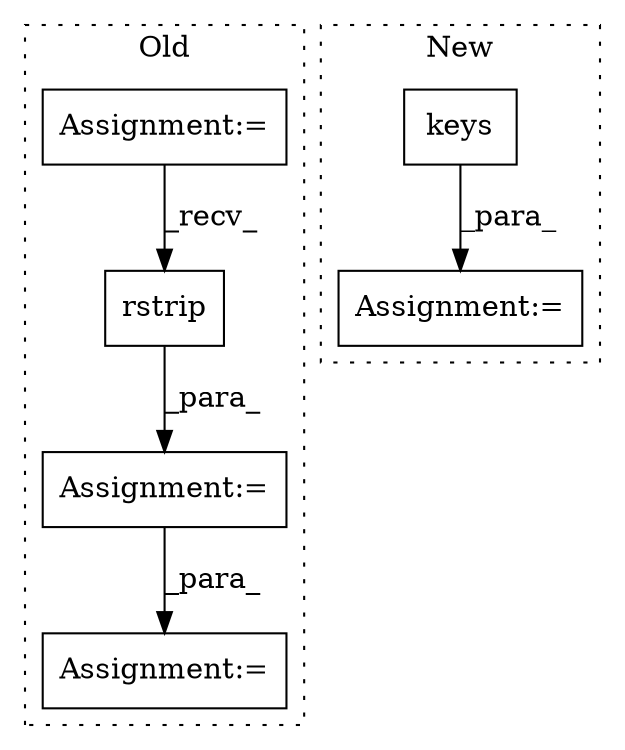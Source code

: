 digraph G {
subgraph cluster0 {
1 [label="rstrip" a="32" s="11078" l="8" shape="box"];
3 [label="Assignment:=" a="7" s="11057" l="1" shape="box"];
4 [label="Assignment:=" a="7" s="11108" l="2" shape="box"];
5 [label="Assignment:=" a="7" s="11031" l="4" shape="box"];
label = "Old";
style="dotted";
}
subgraph cluster1 {
2 [label="keys" a="32" s="11170" l="6" shape="box"];
6 [label="Assignment:=" a="7" s="11084,11176" l="65,2" shape="box"];
label = "New";
style="dotted";
}
1 -> 3 [label="_para_"];
2 -> 6 [label="_para_"];
3 -> 4 [label="_para_"];
5 -> 1 [label="_recv_"];
}